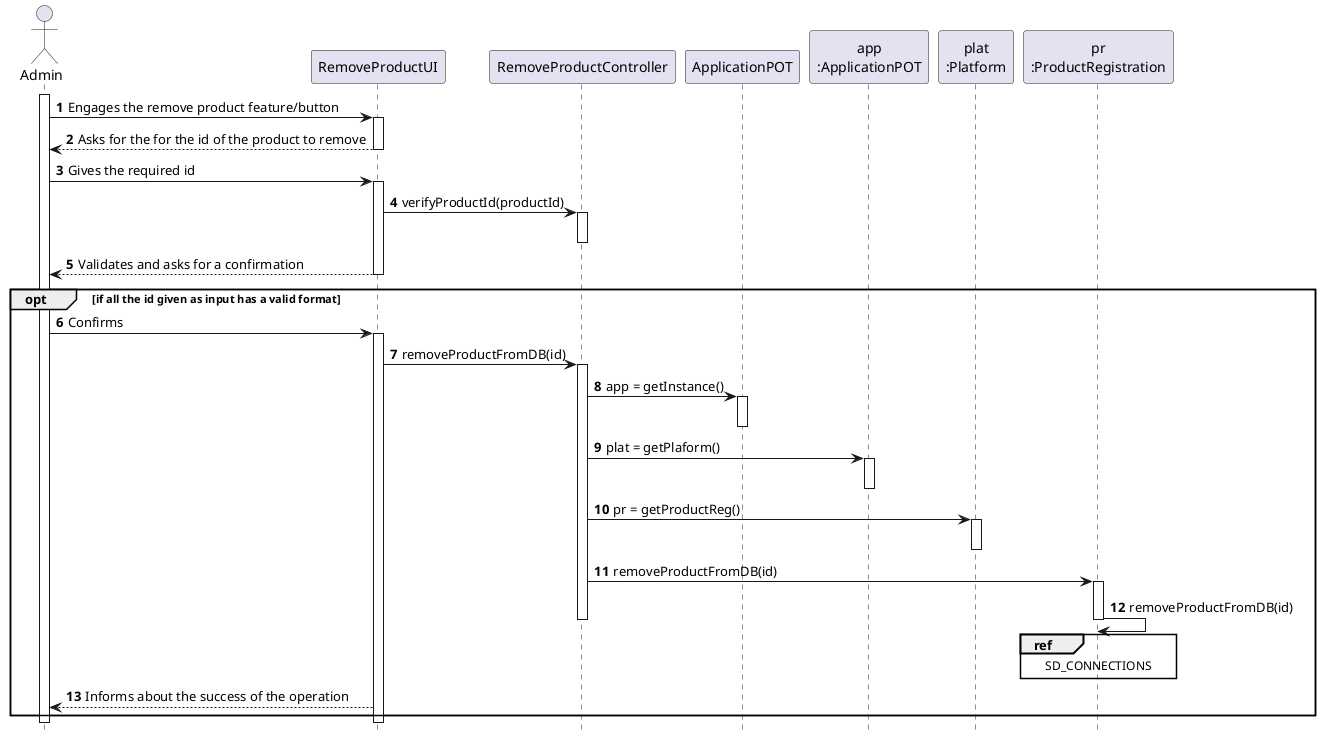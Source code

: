 @startuml
autonumber
hide footbox

actor "Admin" as U

participant "RemoveProductUI" as UI
participant "RemoveProductController" as CTRL
participant "ApplicationPOT" as _APP
participant "app\n:ApplicationPOT" as APP
participant "plat\n:Platform" as PLAT
participant "pr\n:ProductRegistration" as PREG



activate U

U -> UI : Engages the remove product feature/button
activate UI

UI --> U : Asks for the for the id of the product to remove


deactivate UI
U -> UI : Gives the required id
activate UI


UI -> CTRL : verifyProductId(productId)
activate CTRL
deactivate CTRL

UI --> U : Validates and asks for a confirmation
deactivate UI

opt if all the id given as input has a valid format


U -> UI : Confirms
activate UI
UI -> CTRL : removeProductFromDB(id)
activate CTRL
CTRL -> _APP: app = getInstance()
activate _APP
deactivate _APP

CTRL -> APP: plat = getPlaform()
activate APP
deactivate APP
CTRL -> PLAT : pr = getProductReg()
activate PLAT
deactivate PLAT

CTRL -> PREG : removeProductFromDB(id)
activate PREG


PREG -> PREG : removeProductFromDB(id)
ref over PREG
SD_CONNECTIONS
end ref





deactivate PREG



deactivate CTRL
UI --> U : Informs about the success of the operation
end opt
deactivate UI
deactivate U


@enduml